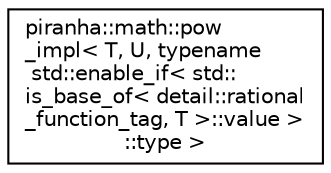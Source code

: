 digraph "Graphical Class Hierarchy"
{
  edge [fontname="Helvetica",fontsize="10",labelfontname="Helvetica",labelfontsize="10"];
  node [fontname="Helvetica",fontsize="10",shape=record];
  rankdir="LR";
  Node0 [label="piranha::math::pow\l_impl\< T, U, typename\l std::enable_if\< std::\lis_base_of\< detail::rational\l_function_tag, T \>::value \>\l::type \>",height=0.2,width=0.4,color="black", fillcolor="white", style="filled",URL="$structpiranha_1_1math_1_1pow__impl_3_01_t_00_01_u_00_01typename_01std_1_1enable__if_3_01std_1_1i971c8b8a4c319f80c8915acceb973075.html",tooltip="Specialisation of piranha::math::pow() for piranha::rational_function bases. "];
}
